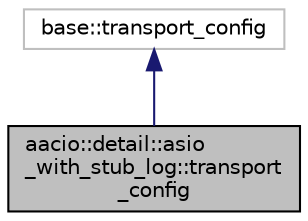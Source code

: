 digraph "aacio::detail::asio_with_stub_log::transport_config"
{
  edge [fontname="Helvetica",fontsize="10",labelfontname="Helvetica",labelfontsize="10"];
  node [fontname="Helvetica",fontsize="10",shape=record];
  Node2 [label="aacio::detail::asio\l_with_stub_log::transport\l_config",height=0.2,width=0.4,color="black", fillcolor="grey75", style="filled", fontcolor="black"];
  Node3 -> Node2 [dir="back",color="midnightblue",fontsize="10",style="solid"];
  Node3 [label="base::transport_config",height=0.2,width=0.4,color="grey75", fillcolor="white", style="filled"];
}
